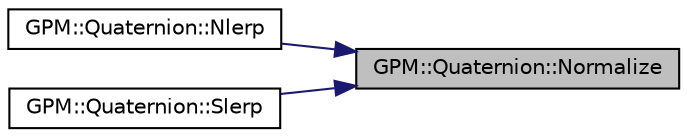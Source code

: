 digraph "GPM::Quaternion::Normalize"
{
 // INTERACTIVE_SVG=YES
 // LATEX_PDF_SIZE
  edge [fontname="Helvetica",fontsize="10",labelfontname="Helvetica",labelfontsize="10"];
  node [fontname="Helvetica",fontsize="10",shape=record];
  rankdir="RL";
  Node180 [label="GPM::Quaternion::Normalize",height=0.2,width=0.4,color="black", fillcolor="grey75", style="filled", fontcolor="black",tooltip="Normalize the current quaternion."];
  Node180 -> Node181 [dir="back",color="midnightblue",fontsize="10",style="solid",fontname="Helvetica"];
  Node181 [label="GPM::Quaternion::Nlerp",height=0.2,width=0.4,color="black", fillcolor="white", style="filled",URL="$struct_g_p_m_1_1_quaternion.html#af85f9a13557293294b2ddff0ddac4b24",tooltip="Normalized interpolate between two quaternions."];
  Node180 -> Node182 [dir="back",color="midnightblue",fontsize="10",style="solid",fontname="Helvetica"];
  Node182 [label="GPM::Quaternion::Slerp",height=0.2,width=0.4,color="black", fillcolor="white", style="filled",URL="$struct_g_p_m_1_1_quaternion.html#a998a28ddd5cf611d1809ce36cacd285a",tooltip="Smoothly interpolate between two quaternions."];
}
